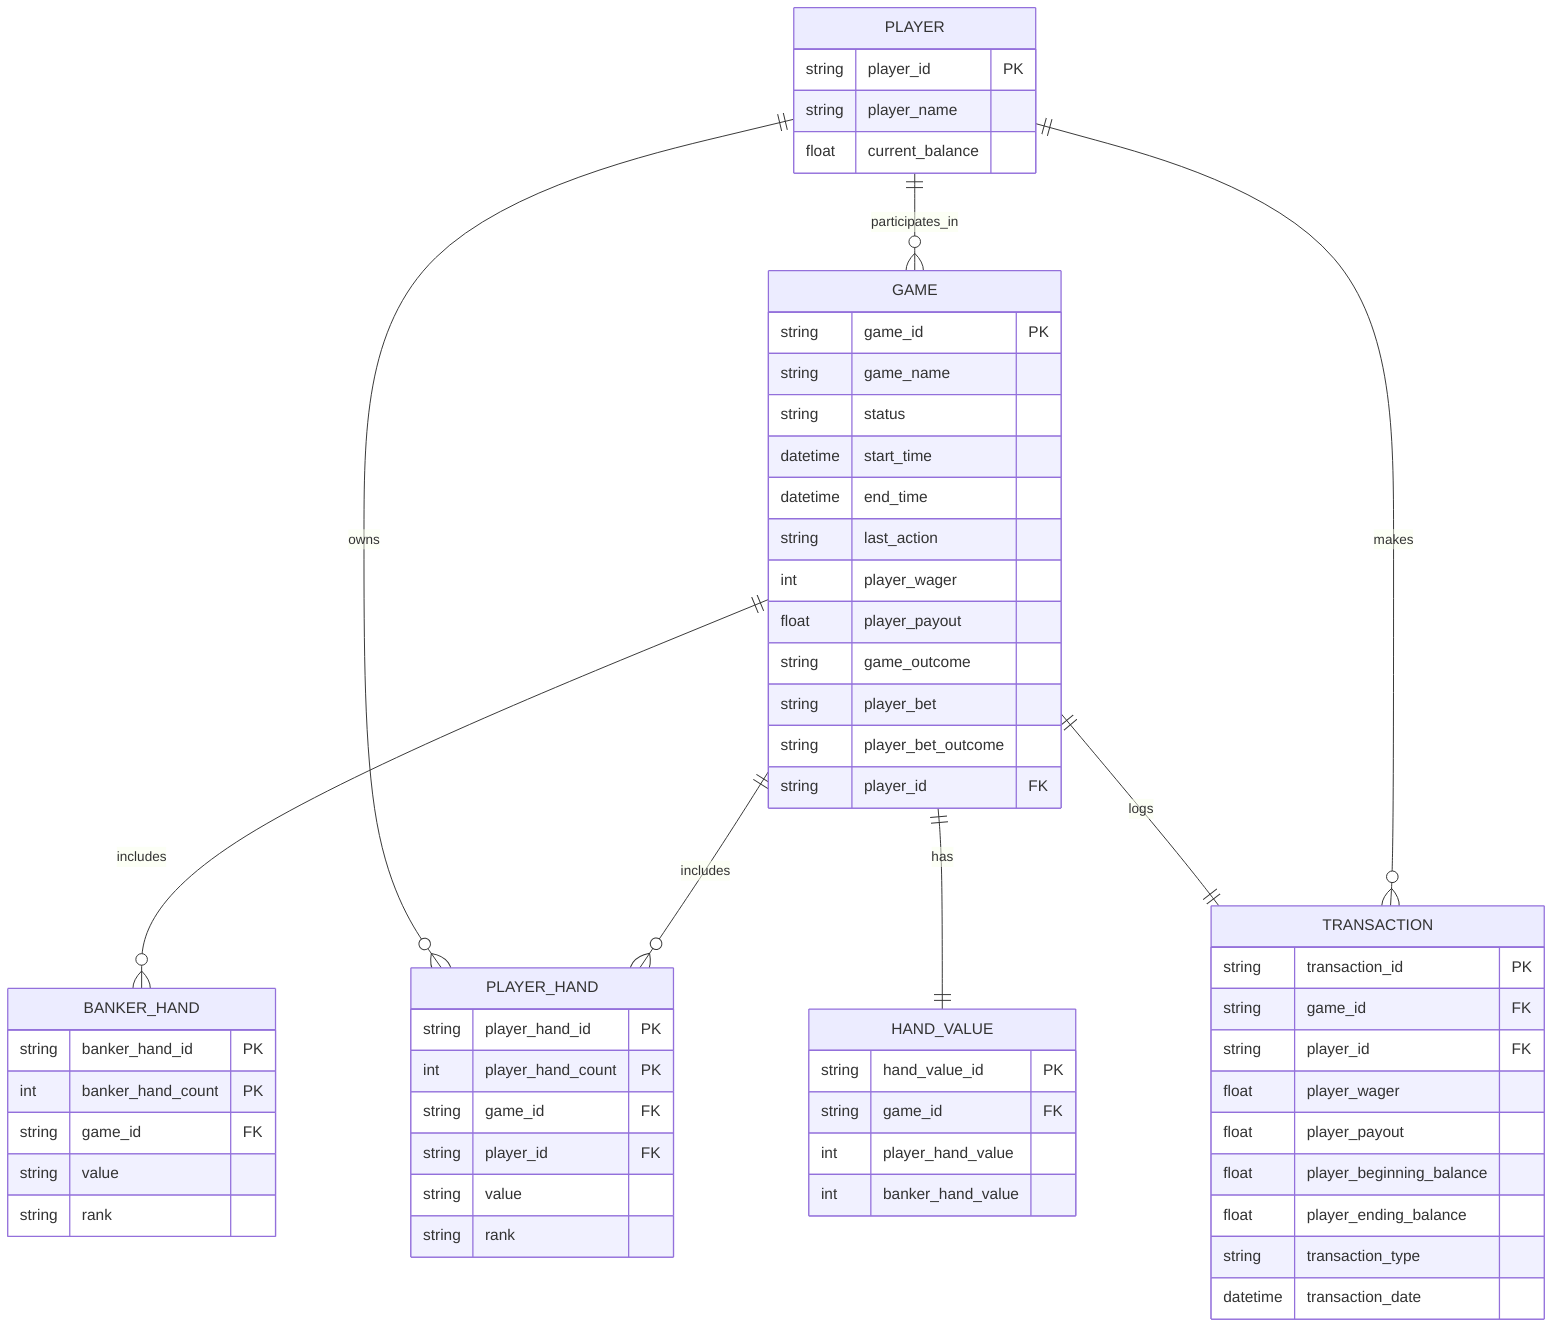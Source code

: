 erDiagram
    PLAYER {
        string player_id PK
        string player_name
        float current_balance
    }

    GAME {
        string game_id PK
        string game_name
        string status
        datetime start_time
        datetime end_time
        string last_action
        int player_wager
        float player_payout
        string game_outcome
        string player_bet
        string player_bet_outcome
        string player_id FK
    }

    PLAYER_HAND {
        string player_hand_id PK
        int player_hand_count PK
        string game_id FK
        string player_id FK
        string value
        string rank
    }

    BANKER_HAND {
        string banker_hand_id PK
        int banker_hand_count PK
        string game_id FK
        string value
        string rank
    }

    HAND_VALUE {
        string hand_value_id PK
        string game_id FK
        int player_hand_value
        int banker_hand_value
    }

    TRANSACTION {
        string transaction_id PK
        string game_id FK
        string player_id FK
        float player_wager
        float player_payout
        float player_beginning_balance
        float player_ending_balance
        string transaction_type
        datetime transaction_date
    }

    PLAYER ||--o{ GAME : participates_in
    GAME ||--o{ PLAYER_HAND : includes
    PLAYER ||--o{ PLAYER_HAND : owns
    GAME ||--o{ BANKER_HAND : includes
    GAME ||--|| HAND_VALUE : has
    PLAYER ||--o{ TRANSACTION : makes
    GAME ||--|| TRANSACTION : logs